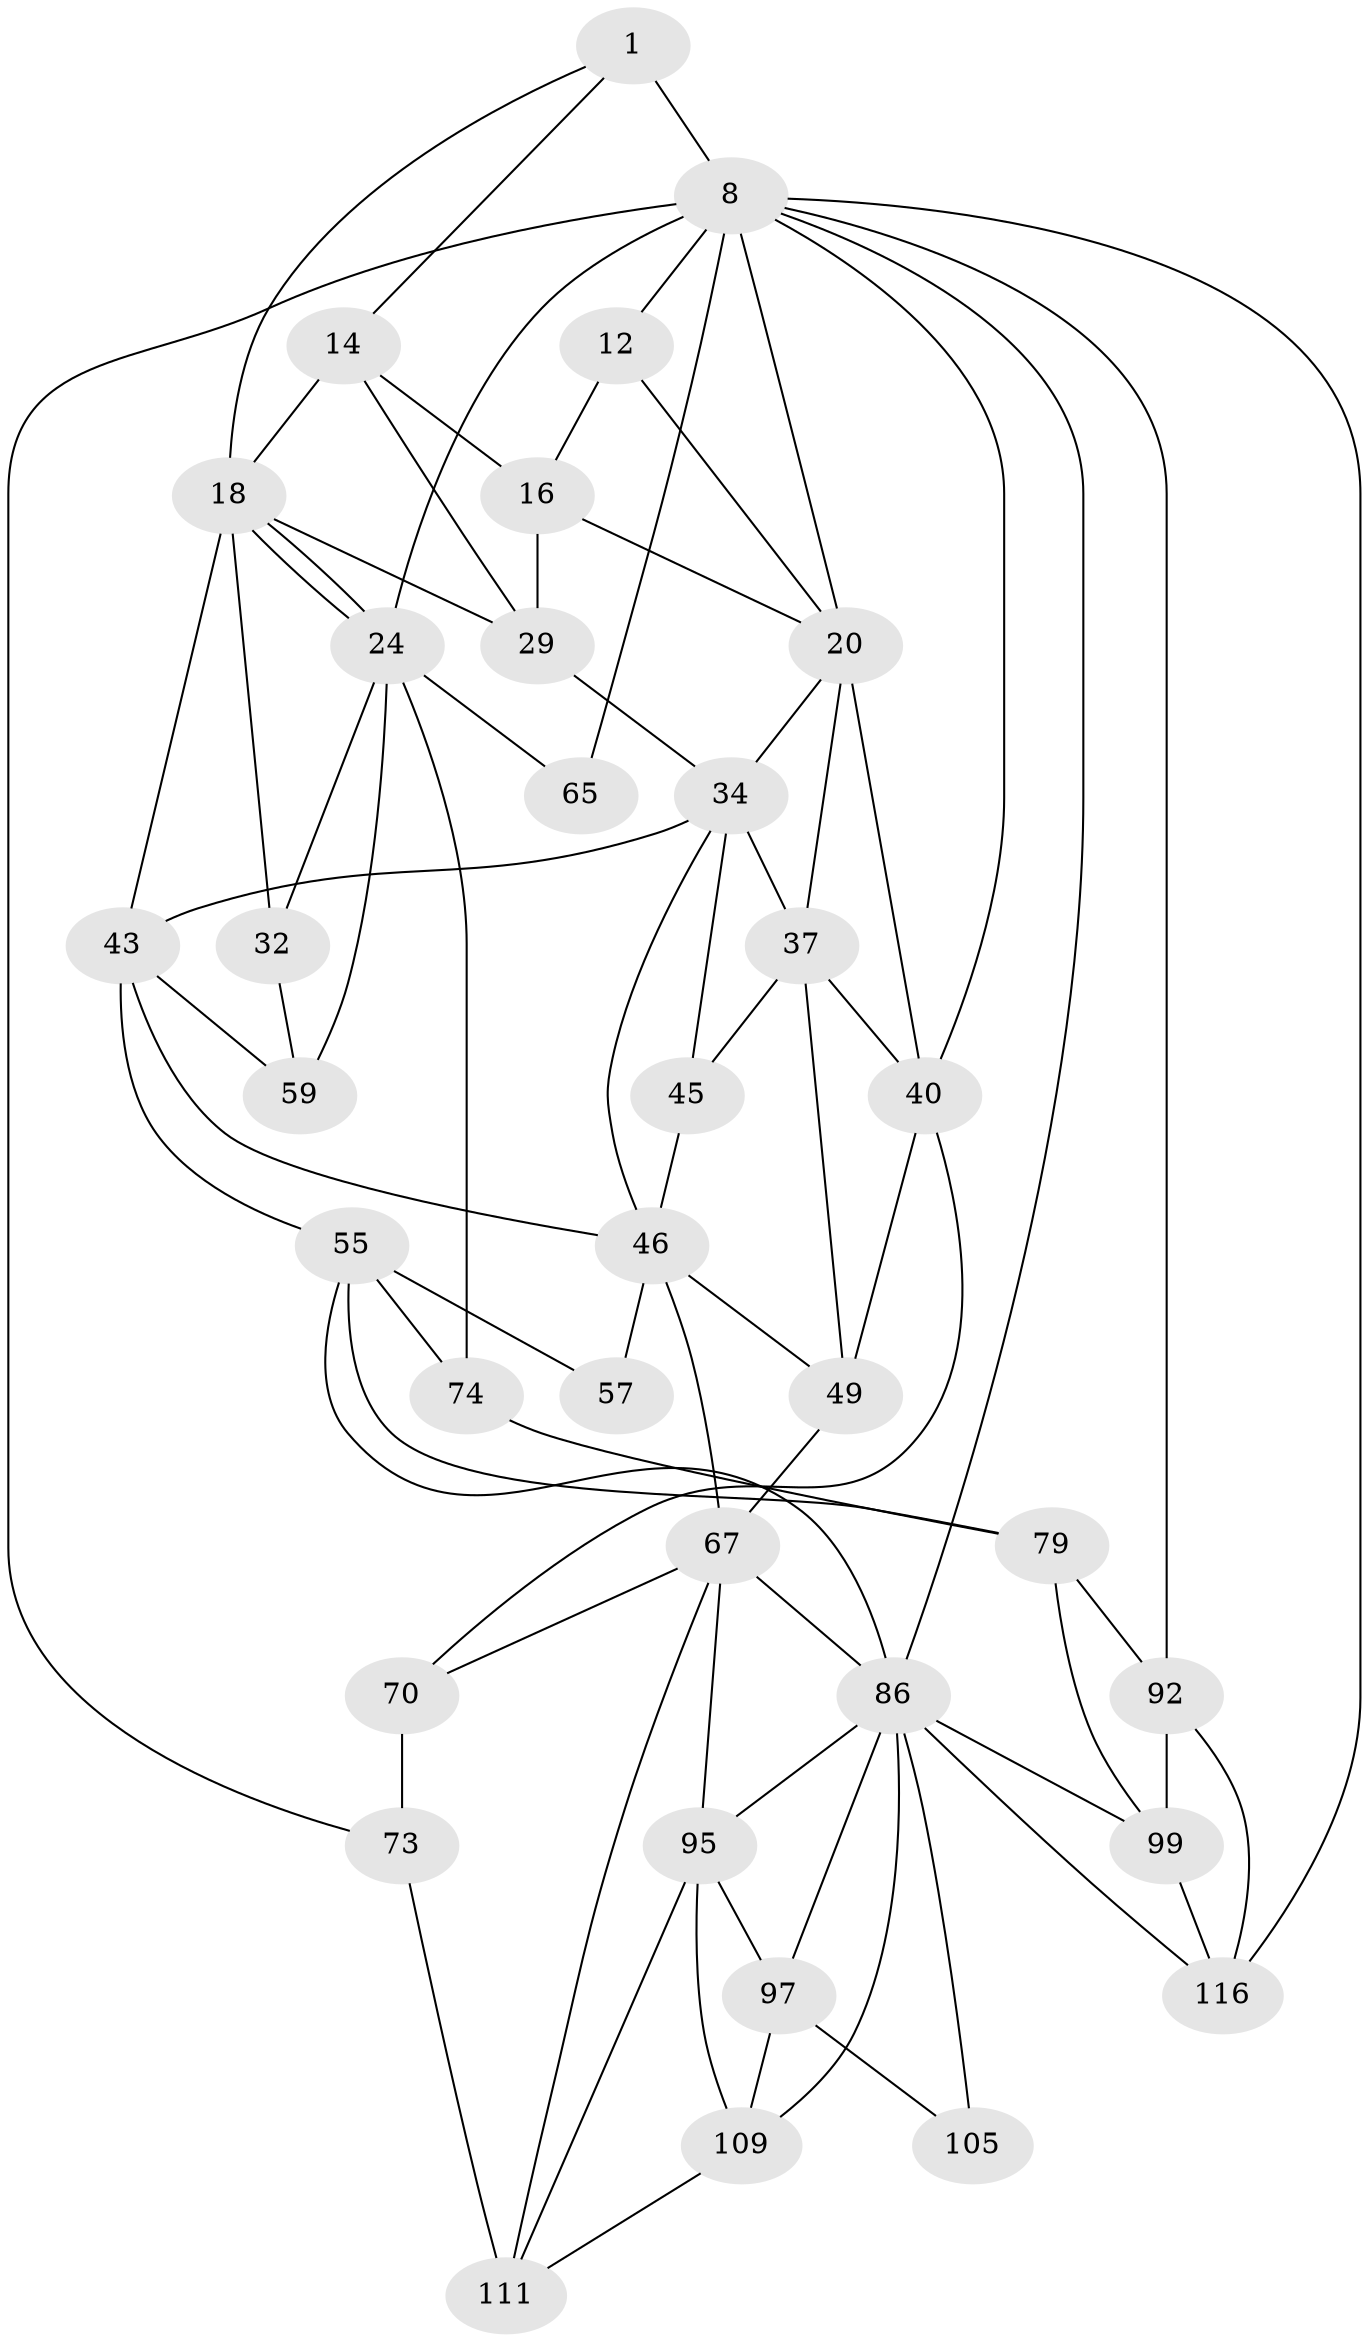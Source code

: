 // original degree distribution, {3: 0.025423728813559324, 6: 0.2033898305084746, 4: 0.2033898305084746, 5: 0.5677966101694916}
// Generated by graph-tools (version 1.1) at 2025/21/03/04/25 18:21:36]
// undirected, 35 vertices, 78 edges
graph export_dot {
graph [start="1"]
  node [color=gray90,style=filled];
  1 [pos="+0.8569840105136138+0.0347316094522191",super="+2+6"];
  8 [pos="+1+0.1549565815803175",super="+23+9"];
  12 [pos="+0.11354061151411578+0",super="+13"];
  14 [pos="+0.6558658829688034+0.18183766490831163",super="+15"];
  16 [pos="+0.5948692875787422+0.21714349516741788",super="+25"];
  18 [pos="+0.8123394593749448+0.23893040627386183",super="+19"];
  20 [pos="+0.40997072219091574+0.18390224769898225",super="+21"];
  24 [pos="+0.8947218958157483+0.3370867313803397",super="+31"];
  29 [pos="+0.6108727631690397+0.33210212914526555",super="+30"];
  32 [pos="+0.8456576742104344+0.3563266572205394",super="+33"];
  34 [pos="+0.47253699070639427+0.346764923777144",super="+35"];
  37 [pos="+0.3445955886561799+0.3189300440345894",super="+38"];
  40 [pos="+0.17311217492310008+0.3469668003485524",super="+47"];
  43 [pos="+0.5448061437755217+0.4293518250313567",super="+54+44"];
  45 [pos="+0.3462469145570074+0.48596002860320836"];
  46 [pos="+0.4542776578180576+0.4511702885565486",super="+52"];
  49 [pos="+0.17054700774738416+0.4006059317060131",super="+50"];
  55 [pos="+0.5677889937316796+0.5286242884854464",super="+56+76"];
  57 [pos="+0.5262873299563415+0.5693088624295501"];
  59 [pos="+0.7024931054855078+0.4124937494371354",super="+64+60"];
  65 [pos="+1+0.4204856676369167"];
  67 [pos="+0.306088450211218+0.5977539495777807",super="+68"];
  70 [pos="+0+0.5077188539198625",super="+72"];
  73 [pos="+0+1",super="+114"];
  74 [pos="+0.7690133616625553+0.5698700400390699",super="+75+77"];
  79 [pos="+0.7496426739506669+0.6407015667032511",super="+82+80"];
  86 [pos="+0.5587716175539973+0.7429553453861687",super="+87+101"];
  92 [pos="+0.9567045171053521+0.7799616744310854",super="+102+93"];
  95 [pos="+0.31561510929573355+0.8215405987376236",super="+96+104"];
  97 [pos="+0.41705398928047455+0.8243135493011118",super="+98+106"];
  99 [pos="+0.7148545620954101+0.7342829216123483",super="+100"];
  105 [pos="+0.5261305799792767+0.7803975959734144"];
  109 [pos="+0.43119284785428175+1",super="+110"];
  111 [pos="+0.2780827052026123+1",super="+112+113"];
  116 [pos="+0.8963090168863705+0.9216626341402586",super="+117"];
  1 -- 14;
  1 -- 8 [weight=2];
  1 -- 18;
  8 -- 24;
  8 -- 65 [weight=2];
  8 -- 40;
  8 -- 73 [weight=2];
  8 -- 12;
  8 -- 116;
  8 -- 20;
  8 -- 92;
  8 -- 86;
  12 -- 20 [weight=2];
  12 -- 16;
  14 -- 16;
  14 -- 29;
  14 -- 18;
  16 -- 20;
  16 -- 29;
  18 -- 24;
  18 -- 24;
  18 -- 32;
  18 -- 43;
  18 -- 29;
  20 -- 34;
  20 -- 37;
  20 -- 40;
  24 -- 32;
  24 -- 65;
  24 -- 74 [weight=2];
  24 -- 59;
  29 -- 34;
  32 -- 59 [weight=2];
  34 -- 37;
  34 -- 45;
  34 -- 46;
  34 -- 43;
  37 -- 40;
  37 -- 49;
  37 -- 45;
  40 -- 70;
  40 -- 49;
  43 -- 55;
  43 -- 46;
  43 -- 59;
  45 -- 46;
  46 -- 49;
  46 -- 67;
  46 -- 57;
  49 -- 67 [weight=2];
  55 -- 86;
  55 -- 57 [weight=2];
  55 -- 79;
  55 -- 74;
  67 -- 86;
  67 -- 70 [weight=2];
  67 -- 95;
  67 -- 111;
  70 -- 73;
  73 -- 111 [weight=2];
  74 -- 79 [weight=2];
  79 -- 99;
  79 -- 92;
  86 -- 97 [weight=2];
  86 -- 105 [weight=2];
  86 -- 95;
  86 -- 99;
  86 -- 116;
  86 -- 109;
  92 -- 116;
  92 -- 99 [weight=2];
  95 -- 111;
  95 -- 97;
  95 -- 109;
  97 -- 109;
  97 -- 105;
  99 -- 116;
  109 -- 111;
}
